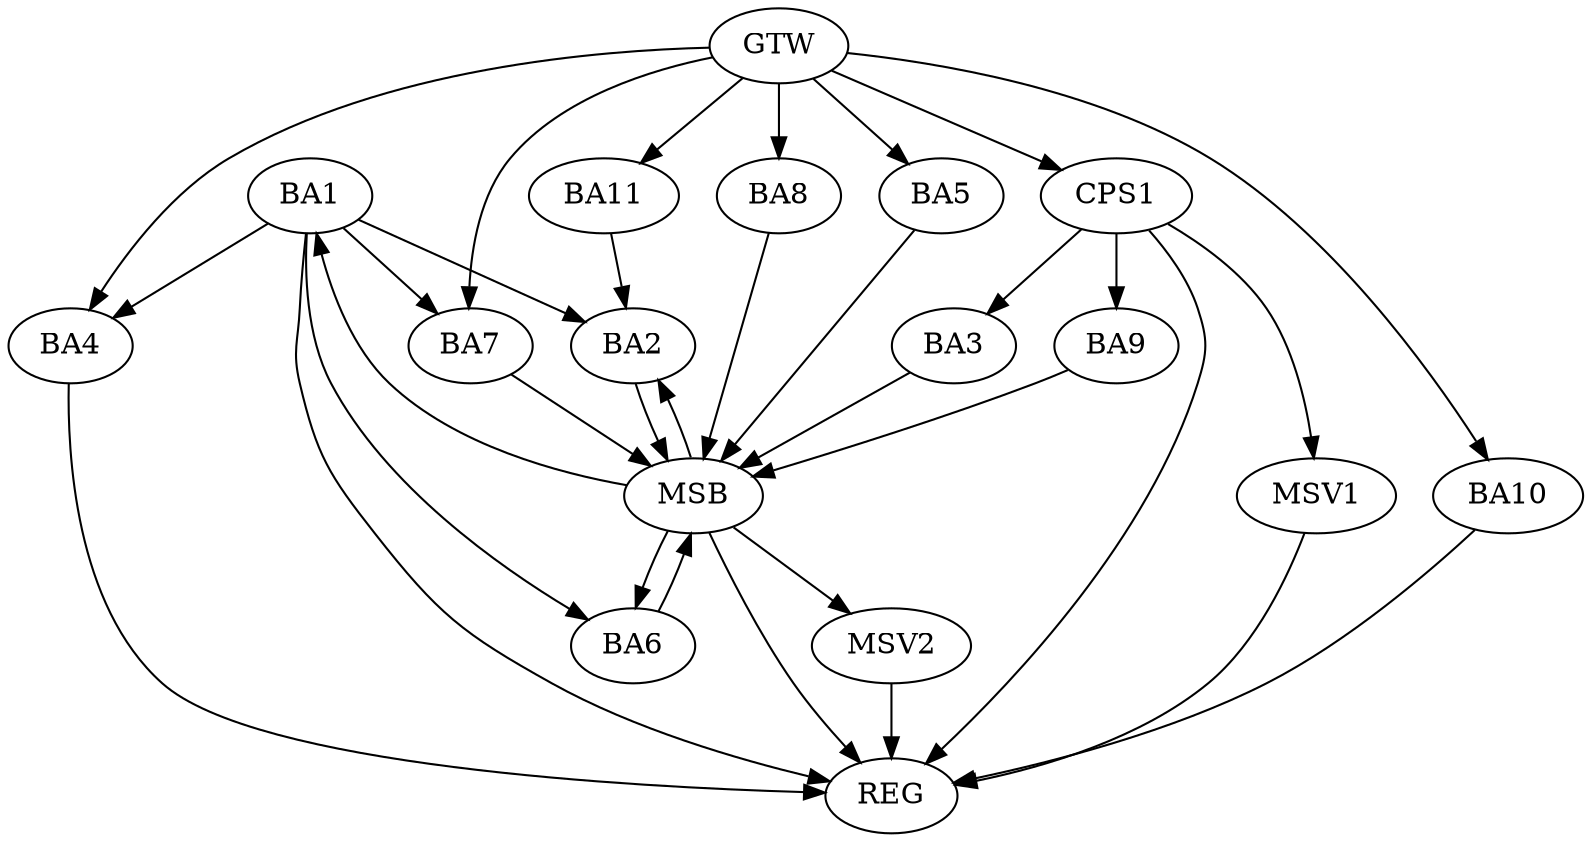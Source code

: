 strict digraph G {
  BA1 [ label="BA1" ];
  BA2 [ label="BA2" ];
  BA3 [ label="BA3" ];
  BA4 [ label="BA4" ];
  BA5 [ label="BA5" ];
  BA6 [ label="BA6" ];
  BA7 [ label="BA7" ];
  BA8 [ label="BA8" ];
  BA9 [ label="BA9" ];
  BA10 [ label="BA10" ];
  BA11 [ label="BA11" ];
  CPS1 [ label="CPS1" ];
  GTW [ label="GTW" ];
  REG [ label="REG" ];
  MSB [ label="MSB" ];
  MSV1 [ label="MSV1" ];
  MSV2 [ label="MSV2" ];
  BA1 -> BA2;
  BA11 -> BA2;
  CPS1 -> BA9;
  CPS1 -> BA3;
  GTW -> BA4;
  GTW -> BA5;
  GTW -> BA7;
  GTW -> BA8;
  GTW -> BA10;
  GTW -> BA11;
  GTW -> CPS1;
  BA1 -> REG;
  BA4 -> REG;
  BA10 -> REG;
  CPS1 -> REG;
  BA2 -> MSB;
  MSB -> BA1;
  MSB -> REG;
  BA3 -> MSB;
  MSB -> BA2;
  BA5 -> MSB;
  BA6 -> MSB;
  BA7 -> MSB;
  MSB -> BA6;
  BA8 -> MSB;
  BA9 -> MSB;
  BA1 -> BA7;
  BA1 -> BA4;
  BA1 -> BA6;
  CPS1 -> MSV1;
  MSV1 -> REG;
  MSB -> MSV2;
  MSV2 -> REG;
}
